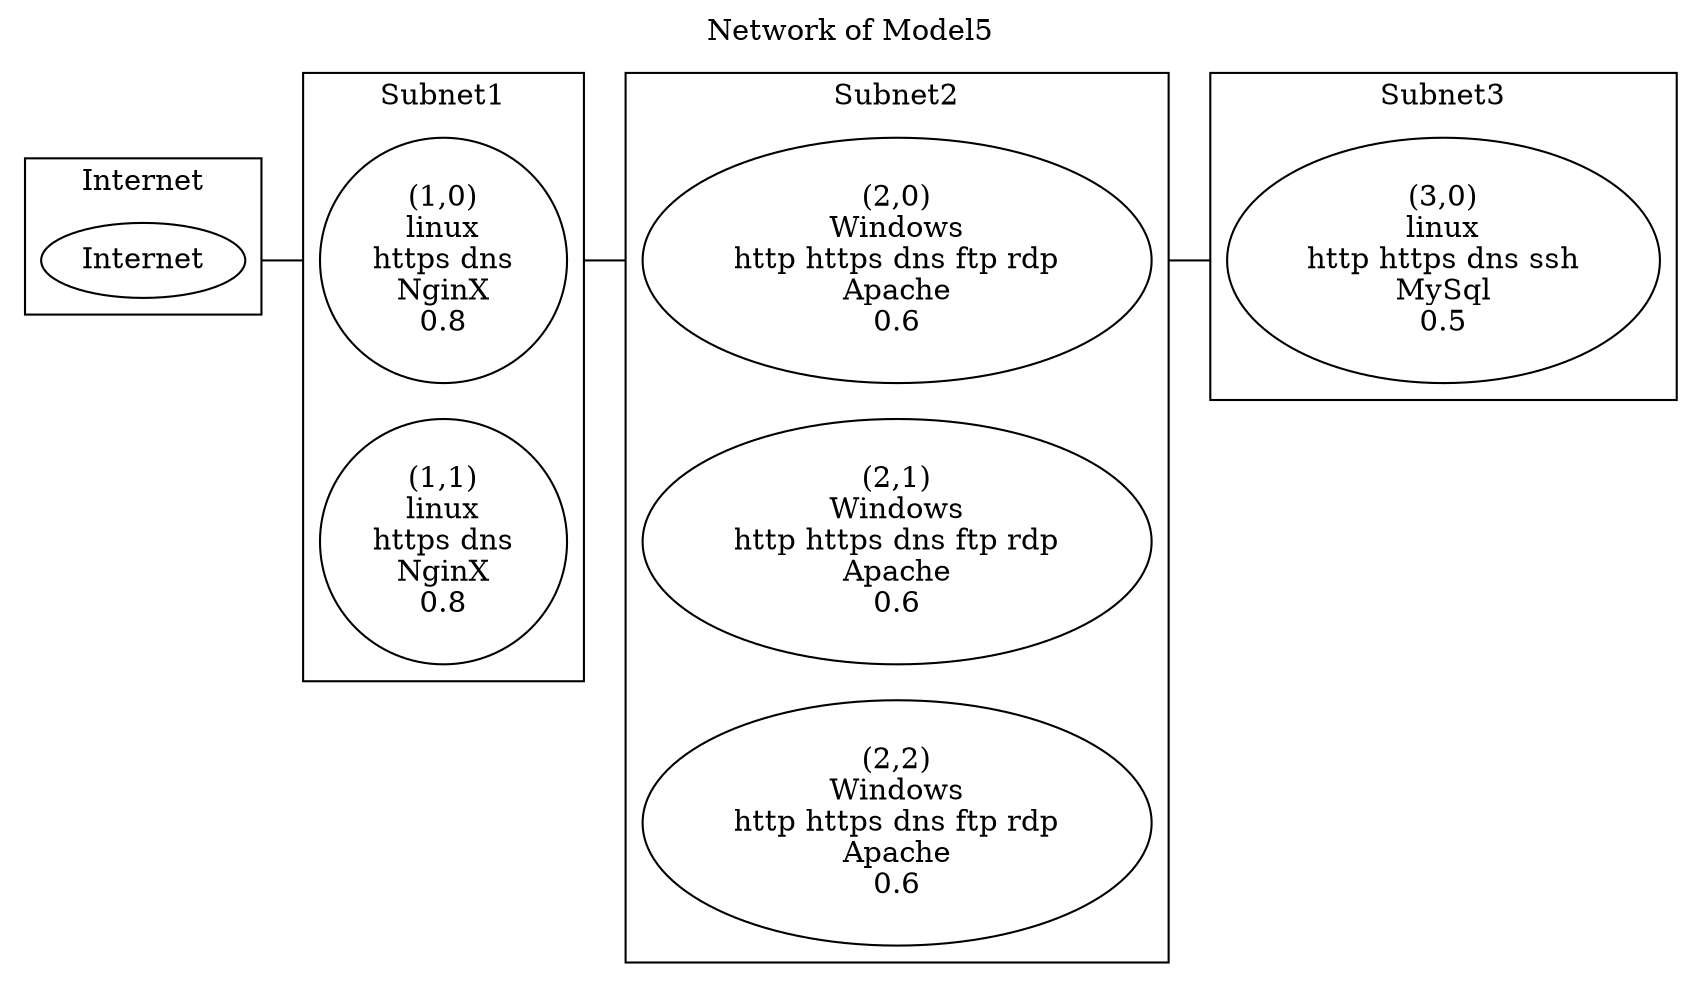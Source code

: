 // Network
graph Network {
	graph [compound=true label="Network of Model5" labelloc=t rankdir=LR]
	subgraph cluster_internet {
		label=Internet
		Internet
	}
	subgraph cluster_subnet1 {
		label=Subnet1
		"(1,0)"
		"(1,1)"
	}
	subgraph cluster_subnet2 {
		label=Subnet2
		"(2,0)"
		"(2,1)"
		"(2,2)"
	}
	subgraph cluster_subnet3 {
		label=Subnet3
		"(3,0)"
	}
	"(1,0)" [label="(1,0)\nlinux\nhttps dns\nNginX\n0.8"]
	"(1,1)" [label="(1,1)\nlinux\nhttps dns\nNginX\n0.8"]
	"(2,0)" [label="(2,0)\nWindows\nhttp https dns ftp rdp\nApache\n0.6"]
	"(2,1)" [label="(2,1)\nWindows\nhttp https dns ftp rdp\nApache\n0.6"]
	"(2,2)" [label="(2,2)\nWindows\nhttp https dns ftp rdp\nApache\n0.6"]
	"(3,0)" [label="(3,0)\nlinux\nhttp https dns ssh\nMySql\n0.5"]
	Internet -- "(1,0)" [lhead=cluster_subnet1 ltail=cluster_internet]
	"(1,0)" -- "(2,0)" [lhead=cluster_subnet2 ltail=cluster_subnet1]
	"(2,0)" -- "(3,0)" [lhead=cluster_subnet3 ltail=cluster_subnet2]
}

